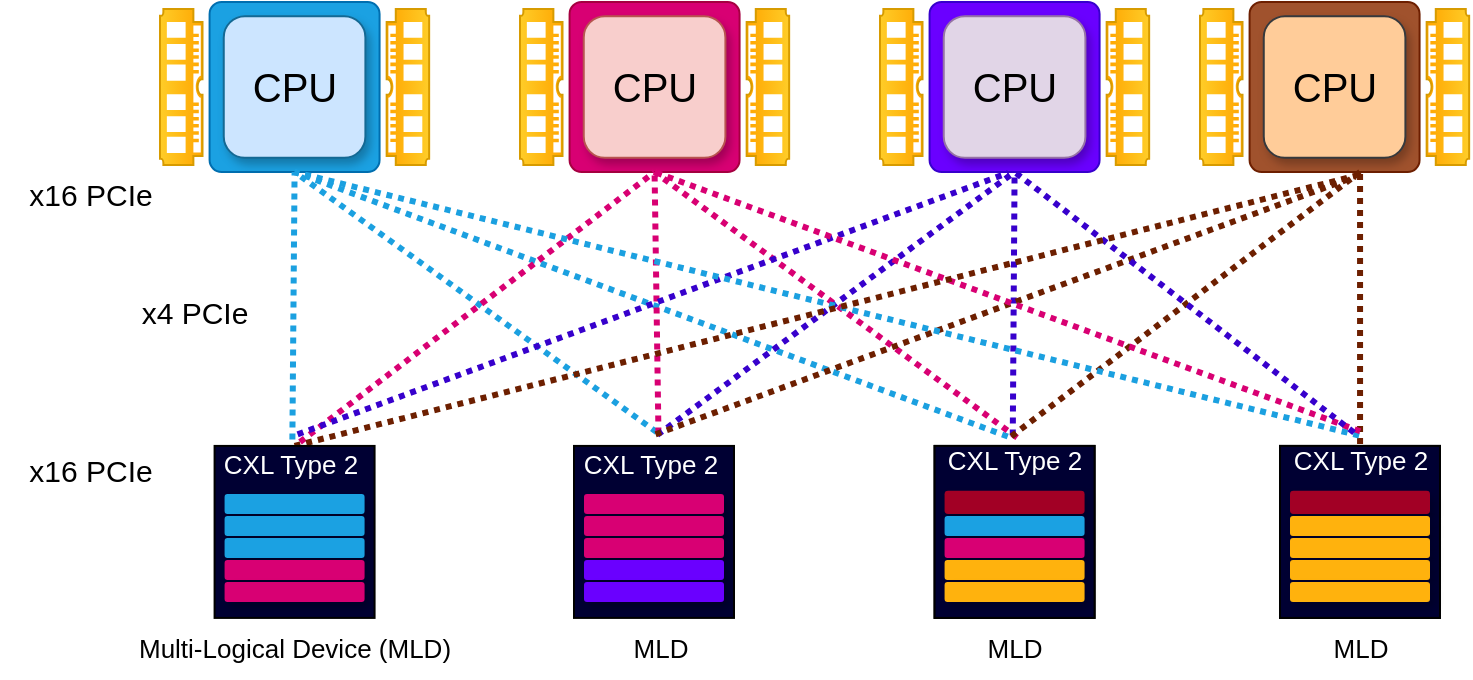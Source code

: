 <mxfile version="24.2.2" type="github">
  <diagram name="Page-1" id="A8W0ZlJkRZm1EOQpJBz_">
    <mxGraphModel dx="893" dy="586" grid="1" gridSize="10" guides="1" tooltips="1" connect="1" arrows="1" fold="1" page="1" pageScale="1" pageWidth="850" pageHeight="1100" math="0" shadow="0">
      <root>
        <mxCell id="0" />
        <mxCell id="1" parent="0" />
        <mxCell id="siB9gwOaP5ev9PkQdLU9-102" value="" style="group" parent="1" vertex="1" connectable="0">
          <mxGeometry x="200" y="100" width="134.58" height="111.46" as="geometry" />
        </mxCell>
        <mxCell id="uq200lhuQBNym-ZLv9r4-11" value="" style="group;fillColor=default;gradientColor=none;strokeColor=none;" parent="siB9gwOaP5ev9PkQdLU9-102" connectable="0" vertex="1">
          <mxGeometry x="24.791" width="84.998" height="85" as="geometry" />
        </mxCell>
        <mxCell id="uq200lhuQBNym-ZLv9r4-2" value="" style="rounded=1;whiteSpace=wrap;html=1;arcSize=7;fillColor=#1ba1e2;strokeColor=#006EAF;fontColor=#ffffff;" parent="uq200lhuQBNym-ZLv9r4-11" vertex="1">
          <mxGeometry width="84.998" height="85" as="geometry" />
        </mxCell>
        <mxCell id="uq200lhuQBNym-ZLv9r4-3" value="&lt;font style=&quot;font-size: 20px;&quot;&gt;CPU&lt;/font&gt;" style="rounded=1;whiteSpace=wrap;html=1;fillColor=#cce5ff;strokeColor=#146994;shadow=1;" parent="uq200lhuQBNym-ZLv9r4-11" vertex="1">
          <mxGeometry x="7.083" y="7.083" width="70.832" height="70.833" as="geometry" />
        </mxCell>
        <mxCell id="uq200lhuQBNym-ZLv9r4-13" value="" style="pointerEvents=1;shadow=0;dashed=0;html=1;strokeColor=#d79b00;fillColor=#ffcd28;labelPosition=center;verticalLabelPosition=bottom;verticalAlign=top;align=center;outlineConnect=0;shape=mxgraph.veeam.ram;fillStyle=auto;direction=north;gradientColor=#ffa500;" parent="siB9gwOaP5ev9PkQdLU9-102" vertex="1">
          <mxGeometry y="3.542" width="21.249" height="77.917" as="geometry" />
        </mxCell>
        <mxCell id="uq200lhuQBNym-ZLv9r4-48" value="" style="pointerEvents=1;shadow=0;dashed=0;html=1;strokeColor=#d79b00;fillColor=#ffcd28;labelPosition=center;verticalLabelPosition=bottom;verticalAlign=top;align=center;outlineConnect=0;shape=mxgraph.veeam.ram;fillStyle=auto;direction=south;gradientColor=#ffa500;flipV=1;" parent="siB9gwOaP5ev9PkQdLU9-102" vertex="1">
          <mxGeometry x="113.331" y="3.542" width="21.249" height="77.917" as="geometry" />
        </mxCell>
        <mxCell id="siB9gwOaP5ev9PkQdLU9-106" value="" style="group" parent="1" vertex="1" connectable="0">
          <mxGeometry x="380" y="100" width="134.58" height="85" as="geometry" />
        </mxCell>
        <mxCell id="siB9gwOaP5ev9PkQdLU9-107" value="" style="group;fillColor=default;gradientColor=none;strokeColor=none;" parent="siB9gwOaP5ev9PkQdLU9-106" connectable="0" vertex="1">
          <mxGeometry x="24.791" width="84.998" height="85" as="geometry" />
        </mxCell>
        <mxCell id="siB9gwOaP5ev9PkQdLU9-108" value="" style="rounded=1;whiteSpace=wrap;html=1;arcSize=7;fillColor=#d80073;strokeColor=#A50040;fontColor=#ffffff;" parent="siB9gwOaP5ev9PkQdLU9-107" vertex="1">
          <mxGeometry width="84.998" height="85" as="geometry" />
        </mxCell>
        <mxCell id="siB9gwOaP5ev9PkQdLU9-109" value="&lt;font style=&quot;font-size: 20px;&quot;&gt;CPU&lt;/font&gt;" style="rounded=1;whiteSpace=wrap;html=1;fillColor=#f8cecc;strokeColor=#b85450;shadow=1;" parent="siB9gwOaP5ev9PkQdLU9-107" vertex="1">
          <mxGeometry x="7.083" y="7.083" width="70.832" height="70.833" as="geometry" />
        </mxCell>
        <mxCell id="siB9gwOaP5ev9PkQdLU9-110" value="" style="pointerEvents=1;shadow=0;dashed=0;html=1;strokeColor=#d79b00;fillColor=#ffcd28;labelPosition=center;verticalLabelPosition=bottom;verticalAlign=top;align=center;outlineConnect=0;shape=mxgraph.veeam.ram;fillStyle=auto;direction=north;gradientColor=#ffa500;" parent="siB9gwOaP5ev9PkQdLU9-106" vertex="1">
          <mxGeometry y="3.542" width="21.249" height="77.917" as="geometry" />
        </mxCell>
        <mxCell id="siB9gwOaP5ev9PkQdLU9-111" value="" style="pointerEvents=1;shadow=0;dashed=0;html=1;strokeColor=#d79b00;fillColor=#ffcd28;labelPosition=center;verticalLabelPosition=bottom;verticalAlign=top;align=center;outlineConnect=0;shape=mxgraph.veeam.ram;fillStyle=auto;direction=south;gradientColor=#ffa500;flipV=1;" parent="siB9gwOaP5ev9PkQdLU9-106" vertex="1">
          <mxGeometry x="113.331" y="3.542" width="21.249" height="77.917" as="geometry" />
        </mxCell>
        <mxCell id="_lKrGzHT6yuWIF_zMZOo-31" value="" style="endArrow=none;html=1;rounded=0;entryX=0.5;entryY=1;entryDx=0;entryDy=0;exitX=0.51;exitY=0.078;exitDx=0;exitDy=0;strokeWidth=3;dashed=1;dashPattern=1 1;strokeColor=#1ba0e0;exitPerimeter=0;" parent="1" source="9nzjCH3Tve30hIbmqved-3" target="uq200lhuQBNym-ZLv9r4-2" edge="1">
          <mxGeometry width="50" height="50" relative="1" as="geometry">
            <mxPoint x="236.54" y="316.59" as="sourcePoint" />
            <mxPoint x="310" y="190" as="targetPoint" />
          </mxGeometry>
        </mxCell>
        <mxCell id="_lKrGzHT6yuWIF_zMZOo-32" value="" style="endArrow=none;html=1;rounded=0;entryX=0.5;entryY=1;entryDx=0;entryDy=0;exitX=0.537;exitY=-0.045;exitDx=0;exitDy=0;strokeWidth=3;dashed=1;dashPattern=1 1;strokeColor=#1ba0e0;exitPerimeter=0;" parent="1" source="9nzjCH3Tve30hIbmqved-97" target="uq200lhuQBNym-ZLv9r4-2" edge="1">
          <mxGeometry width="50" height="50" relative="1" as="geometry">
            <mxPoint x="421.54" y="316.59" as="sourcePoint" />
            <mxPoint x="352.61" y="182.84" as="targetPoint" />
          </mxGeometry>
        </mxCell>
        <mxCell id="_lKrGzHT6yuWIF_zMZOo-35" value="" style="endArrow=none;html=1;rounded=0;entryX=0.5;entryY=1;entryDx=0;entryDy=0;strokeWidth=3;dashed=1;dashPattern=1 1;exitX=0.462;exitY=0.095;exitDx=0;exitDy=0;strokeColor=#1ba0e0;exitPerimeter=0;" parent="1" source="9nzjCH3Tve30hIbmqved-65" target="uq200lhuQBNym-ZLv9r4-2" edge="1">
          <mxGeometry width="50" height="50" relative="1" as="geometry">
            <mxPoint x="584.39" y="316.59" as="sourcePoint" />
            <mxPoint x="317" y="195" as="targetPoint" />
          </mxGeometry>
        </mxCell>
        <mxCell id="_lKrGzHT6yuWIF_zMZOo-36" value="" style="endArrow=none;html=1;rounded=0;entryX=0.5;entryY=1;entryDx=0;entryDy=0;strokeWidth=3;dashed=1;dashPattern=1 1;strokeColor=#d80073;" parent="1" target="siB9gwOaP5ev9PkQdLU9-108" edge="1">
          <mxGeometry width="50" height="50" relative="1" as="geometry">
            <mxPoint x="270" y="320" as="sourcePoint" />
            <mxPoint x="532.61" y="200" as="targetPoint" />
          </mxGeometry>
        </mxCell>
        <mxCell id="_lKrGzHT6yuWIF_zMZOo-37" value="" style="endArrow=none;html=1;rounded=0;strokeWidth=3;dashed=1;dashPattern=1 1;strokeColor=#d80073;exitX=0.547;exitY=-0.022;exitDx=0;exitDy=0;entryX=0.5;entryY=1;entryDx=0;entryDy=0;exitPerimeter=0;" parent="1" source="9nzjCH3Tve30hIbmqved-97" target="siB9gwOaP5ev9PkQdLU9-108" edge="1">
          <mxGeometry width="50" height="50" relative="1" as="geometry">
            <mxPoint x="424.39" y="316.59" as="sourcePoint" />
            <mxPoint x="554" y="210" as="targetPoint" />
          </mxGeometry>
        </mxCell>
        <mxCell id="_lKrGzHT6yuWIF_zMZOo-38" value="" style="endArrow=none;html=1;rounded=0;strokeWidth=3;dashed=1;dashPattern=1 1;strokeColor=#d80073;exitX=0.514;exitY=0.112;exitDx=0;exitDy=0;entryX=0.5;entryY=1;entryDx=0;entryDy=0;exitPerimeter=0;" parent="1" source="9nzjCH3Tve30hIbmqved-65" target="siB9gwOaP5ev9PkQdLU9-108" edge="1">
          <mxGeometry width="50" height="50" relative="1" as="geometry">
            <mxPoint x="584.39" y="316.59" as="sourcePoint" />
            <mxPoint x="540" y="190" as="targetPoint" />
          </mxGeometry>
        </mxCell>
        <mxCell id="_lKrGzHT6yuWIF_zMZOo-39" value="x16 PCIe" style="text;html=1;align=center;verticalAlign=middle;resizable=0;points=[];autosize=1;strokeColor=none;fillColor=none;fontFamily=Helvetica;fontSize=15;fontColor=default;labelBackgroundColor=default;" parent="1" vertex="1">
          <mxGeometry x="120.0" y="319.43" width="90" height="30" as="geometry" />
        </mxCell>
        <mxCell id="9nzjCH3Tve30hIbmqved-77" value="" style="group" vertex="1" connectable="0" parent="1">
          <mxGeometry x="560" y="100" width="134.58" height="85" as="geometry" />
        </mxCell>
        <mxCell id="9nzjCH3Tve30hIbmqved-78" value="" style="group;fillColor=default;gradientColor=none;strokeColor=none;" connectable="0" vertex="1" parent="9nzjCH3Tve30hIbmqved-77">
          <mxGeometry x="24.791" width="84.998" height="85" as="geometry" />
        </mxCell>
        <mxCell id="9nzjCH3Tve30hIbmqved-79" value="" style="rounded=1;whiteSpace=wrap;html=1;arcSize=7;fillColor=#6a00ff;strokeColor=#3700CC;fontColor=#ffffff;" vertex="1" parent="9nzjCH3Tve30hIbmqved-78">
          <mxGeometry width="84.998" height="85" as="geometry" />
        </mxCell>
        <mxCell id="9nzjCH3Tve30hIbmqved-80" value="&lt;font style=&quot;font-size: 20px;&quot;&gt;CPU&lt;/font&gt;" style="rounded=1;whiteSpace=wrap;html=1;fillColor=#e1d5e7;strokeColor=#9673a6;shadow=1;" vertex="1" parent="9nzjCH3Tve30hIbmqved-78">
          <mxGeometry x="7.083" y="7.083" width="70.832" height="70.833" as="geometry" />
        </mxCell>
        <mxCell id="9nzjCH3Tve30hIbmqved-81" value="" style="pointerEvents=1;shadow=0;dashed=0;html=1;strokeColor=#d79b00;fillColor=#ffcd28;labelPosition=center;verticalLabelPosition=bottom;verticalAlign=top;align=center;outlineConnect=0;shape=mxgraph.veeam.ram;fillStyle=auto;direction=north;gradientColor=#ffa500;" vertex="1" parent="9nzjCH3Tve30hIbmqved-77">
          <mxGeometry y="3.542" width="21.249" height="77.917" as="geometry" />
        </mxCell>
        <mxCell id="9nzjCH3Tve30hIbmqved-82" value="" style="pointerEvents=1;shadow=0;dashed=0;html=1;strokeColor=#d79b00;fillColor=#ffcd28;labelPosition=center;verticalLabelPosition=bottom;verticalAlign=top;align=center;outlineConnect=0;shape=mxgraph.veeam.ram;fillStyle=auto;direction=south;gradientColor=#ffa500;flipV=1;" vertex="1" parent="9nzjCH3Tve30hIbmqved-77">
          <mxGeometry x="113.331" y="3.542" width="21.249" height="77.917" as="geometry" />
        </mxCell>
        <mxCell id="9nzjCH3Tve30hIbmqved-83" value="" style="endArrow=none;html=1;rounded=0;strokeWidth=3;dashed=1;dashPattern=1 1;strokeColor=#3700CC;entryX=0.5;entryY=1;entryDx=0;entryDy=0;fillColor=#6a00ff;exitX=0.49;exitY=0.078;exitDx=0;exitDy=0;exitPerimeter=0;" edge="1" parent="1" source="9nzjCH3Tve30hIbmqved-65" target="9nzjCH3Tve30hIbmqved-79">
          <mxGeometry width="50" height="50" relative="1" as="geometry">
            <mxPoint x="581.54" y="316.59" as="sourcePoint" />
            <mxPoint x="670.46" y="185" as="targetPoint" />
          </mxGeometry>
        </mxCell>
        <mxCell id="9nzjCH3Tve30hIbmqved-84" value="" style="endArrow=none;html=1;rounded=0;strokeWidth=3;dashed=1;dashPattern=1 1;strokeColor=#3700CC;exitX=0.541;exitY=0.001;exitDx=0;exitDy=0;entryX=0.5;entryY=1;entryDx=0;entryDy=0;fillColor=#6a00ff;exitPerimeter=0;" edge="1" parent="1" source="9nzjCH3Tve30hIbmqved-97" target="9nzjCH3Tve30hIbmqved-79">
          <mxGeometry width="50" height="50" relative="1" as="geometry">
            <mxPoint x="425.825" y="316.59" as="sourcePoint" />
            <mxPoint x="670.46" y="185" as="targetPoint" />
          </mxGeometry>
        </mxCell>
        <mxCell id="9nzjCH3Tve30hIbmqved-85" value="" style="endArrow=none;html=1;rounded=0;entryX=0.463;entryY=1.005;entryDx=0;entryDy=0;strokeWidth=3;dashed=1;dashPattern=1 1;strokeColor=#3700CC;exitX=0.539;exitY=-0.008;exitDx=0;exitDy=0;fillColor=#6a00ff;entryPerimeter=0;exitPerimeter=0;" edge="1" parent="1" source="9nzjCH3Tve30hIbmqved-3" target="9nzjCH3Tve30hIbmqved-79">
          <mxGeometry width="50" height="50" relative="1" as="geometry">
            <mxPoint x="236.54" y="316.59" as="sourcePoint" />
            <mxPoint x="670.46" y="185" as="targetPoint" />
          </mxGeometry>
        </mxCell>
        <mxCell id="9nzjCH3Tve30hIbmqved-98" value="" style="group" vertex="1" connectable="0" parent="1">
          <mxGeometry x="720" y="100" width="134.58" height="85" as="geometry" />
        </mxCell>
        <mxCell id="9nzjCH3Tve30hIbmqved-99" value="" style="group;fillColor=default;gradientColor=none;strokeColor=none;" connectable="0" vertex="1" parent="9nzjCH3Tve30hIbmqved-98">
          <mxGeometry x="24.791" width="84.998" height="85" as="geometry" />
        </mxCell>
        <mxCell id="9nzjCH3Tve30hIbmqved-100" value="" style="rounded=1;whiteSpace=wrap;html=1;arcSize=7;fillColor=#a0522d;strokeColor=#6D1F00;fontColor=#ffffff;" vertex="1" parent="9nzjCH3Tve30hIbmqved-99">
          <mxGeometry width="84.998" height="85" as="geometry" />
        </mxCell>
        <mxCell id="9nzjCH3Tve30hIbmqved-101" value="&lt;font style=&quot;font-size: 20px;&quot;&gt;CPU&lt;/font&gt;" style="rounded=1;whiteSpace=wrap;html=1;fillColor=#ffcc99;strokeColor=#36393d;shadow=1;" vertex="1" parent="9nzjCH3Tve30hIbmqved-99">
          <mxGeometry x="7.083" y="7.083" width="70.832" height="70.833" as="geometry" />
        </mxCell>
        <mxCell id="9nzjCH3Tve30hIbmqved-102" value="" style="pointerEvents=1;shadow=0;dashed=0;html=1;strokeColor=#d79b00;fillColor=#ffcd28;labelPosition=center;verticalLabelPosition=bottom;verticalAlign=top;align=center;outlineConnect=0;shape=mxgraph.veeam.ram;fillStyle=auto;direction=north;gradientColor=#ffa500;" vertex="1" parent="9nzjCH3Tve30hIbmqved-98">
          <mxGeometry y="3.542" width="21.249" height="77.917" as="geometry" />
        </mxCell>
        <mxCell id="9nzjCH3Tve30hIbmqved-103" value="" style="pointerEvents=1;shadow=0;dashed=0;html=1;strokeColor=#d79b00;fillColor=#ffcd28;labelPosition=center;verticalLabelPosition=bottom;verticalAlign=top;align=center;outlineConnect=0;shape=mxgraph.veeam.ram;fillStyle=auto;direction=south;gradientColor=#ffa500;flipV=1;" vertex="1" parent="9nzjCH3Tve30hIbmqved-98">
          <mxGeometry x="113.331" y="3.542" width="21.249" height="77.917" as="geometry" />
        </mxCell>
        <mxCell id="9nzjCH3Tve30hIbmqved-144" value="" style="endArrow=none;html=1;rounded=0;strokeWidth=3;dashed=1;dashPattern=1 1;strokeColor=#6D1F00;entryX=0.5;entryY=1;entryDx=0;entryDy=0;fillColor=#a0522d;exitX=0.49;exitY=0.078;exitDx=0;exitDy=0;exitPerimeter=0;" edge="1" parent="1">
          <mxGeometry width="50" height="50" relative="1" as="geometry">
            <mxPoint x="800.03" y="321" as="sourcePoint" />
            <mxPoint x="800.03" y="185" as="targetPoint" />
          </mxGeometry>
        </mxCell>
        <mxCell id="9nzjCH3Tve30hIbmqved-145" value="" style="endArrow=none;html=1;rounded=0;strokeWidth=3;dashed=1;dashPattern=1 1;strokeColor=#6D1F00;exitX=0.482;exitY=0.092;exitDx=0;exitDy=0;entryX=0.5;entryY=1;entryDx=0;entryDy=0;fillColor=#a0522d;exitPerimeter=0;" edge="1" parent="1" source="9nzjCH3Tve30hIbmqved-65">
          <mxGeometry width="50" height="50" relative="1" as="geometry">
            <mxPoint x="621.03" y="321" as="sourcePoint" />
            <mxPoint x="800.03" y="185" as="targetPoint" />
          </mxGeometry>
        </mxCell>
        <mxCell id="9nzjCH3Tve30hIbmqved-146" value="" style="endArrow=none;html=1;rounded=0;entryX=0.622;entryY=1.027;entryDx=0;entryDy=0;strokeWidth=3;dashed=1;dashPattern=1 1;strokeColor=#6D1F00;exitX=0.531;exitY=-0.008;exitDx=0;exitDy=0;fillColor=#a0522d;entryPerimeter=0;exitPerimeter=0;" edge="1" parent="1" source="9nzjCH3Tve30hIbmqved-97" target="9nzjCH3Tve30hIbmqved-100">
          <mxGeometry width="50" height="50" relative="1" as="geometry">
            <mxPoint x="440.03" y="321" as="sourcePoint" />
            <mxPoint x="797.03" y="185" as="targetPoint" />
          </mxGeometry>
        </mxCell>
        <mxCell id="9nzjCH3Tve30hIbmqved-147" value="" style="endArrow=none;html=1;rounded=0;entryX=0.5;entryY=1;entryDx=0;entryDy=0;strokeWidth=3;dashed=1;dashPattern=1 1;exitX=0.495;exitY=0.078;exitDx=0;exitDy=0;strokeColor=#1ba0e0;exitPerimeter=0;" edge="1" source="9nzjCH3Tve30hIbmqved-123" parent="1" target="uq200lhuQBNym-ZLv9r4-2">
          <mxGeometry width="50" height="50" relative="1" as="geometry">
            <mxPoint x="607.1" y="311.59" as="sourcePoint" />
            <mxPoint x="289.71" y="180" as="targetPoint" />
          </mxGeometry>
        </mxCell>
        <mxCell id="9nzjCH3Tve30hIbmqved-149" value="" style="endArrow=none;html=1;rounded=0;strokeWidth=3;dashed=1;dashPattern=1 1;strokeColor=#d80073;exitX=0.501;exitY=0.007;exitDx=0;exitDy=0;entryX=0.5;entryY=1;entryDx=0;entryDy=0;exitPerimeter=0;" edge="1" parent="1" source="9nzjCH3Tve30hIbmqved-123" target="siB9gwOaP5ev9PkQdLU9-108">
          <mxGeometry width="50" height="50" relative="1" as="geometry">
            <mxPoint x="638" y="332" as="sourcePoint" />
            <mxPoint x="457" y="195" as="targetPoint" />
          </mxGeometry>
        </mxCell>
        <mxCell id="9nzjCH3Tve30hIbmqved-162" value="x4 PCIe" style="text;html=1;align=center;verticalAlign=middle;resizable=0;points=[];autosize=1;strokeColor=none;fillColor=none;fontFamily=Helvetica;fontSize=15;fontColor=default;labelBackgroundColor=default;" vertex="1" parent="1">
          <mxGeometry x="177.29" y="240" width="80" height="30" as="geometry" />
        </mxCell>
        <mxCell id="uq200lhuQBNym-ZLv9r4-198" value="x16 PCIe" style="text;html=1;align=center;verticalAlign=middle;resizable=0;points=[];autosize=1;strokeColor=none;fillColor=none;fontFamily=Helvetica;fontSize=15;fontColor=default;labelBackgroundColor=default;" parent="1" vertex="1">
          <mxGeometry x="120.0" y="181.46" width="90" height="30" as="geometry" />
        </mxCell>
        <mxCell id="9nzjCH3Tve30hIbmqved-164" value="" style="endArrow=none;html=1;rounded=0;strokeWidth=3;dashed=1;dashPattern=1 1;strokeColor=#3700CC;entryX=0.5;entryY=1;entryDx=0;entryDy=0;fillColor=#6a00ff;exitX=0.467;exitY=0.029;exitDx=0;exitDy=0;exitPerimeter=0;" edge="1" parent="1" source="9nzjCH3Tve30hIbmqved-123" target="9nzjCH3Tve30hIbmqved-79">
          <mxGeometry width="50" height="50" relative="1" as="geometry">
            <mxPoint x="637" y="331" as="sourcePoint" />
            <mxPoint x="637" y="195" as="targetPoint" />
          </mxGeometry>
        </mxCell>
        <mxCell id="9nzjCH3Tve30hIbmqved-165" value="" style="endArrow=none;html=1;rounded=0;entryX=0.63;entryY=1.02;entryDx=0;entryDy=0;strokeWidth=3;dashed=1;dashPattern=1 1;strokeColor=#6D1F00;exitX=0;exitY=0.5;exitDx=0;exitDy=0;fillColor=#a0522d;entryPerimeter=0;" edge="1" parent="1" source="siB9gwOaP5ev9PkQdLU9-89" target="9nzjCH3Tve30hIbmqved-100">
          <mxGeometry width="50" height="50" relative="1" as="geometry">
            <mxPoint x="457" y="331" as="sourcePoint" />
            <mxPoint x="807.03" y="195" as="targetPoint" />
          </mxGeometry>
        </mxCell>
        <mxCell id="siB9gwOaP5ev9PkQdLU9-84" value="Multi-Logical Device (MLD)" style="text;html=1;align=center;verticalAlign=middle;resizable=0;points=[];autosize=1;strokeColor=none;fillColor=none;fontFamily=Helvetica;fontSize=13;fontColor=default;labelBackgroundColor=default;" parent="1" vertex="1">
          <mxGeometry x="177.29" y="407.96" width="180" height="30" as="geometry" />
        </mxCell>
        <mxCell id="9nzjCH3Tve30hIbmqved-87" value="MLD" style="text;html=1;align=center;verticalAlign=middle;resizable=0;points=[];autosize=1;strokeColor=none;fillColor=none;fontFamily=Helvetica;fontSize=13;fontColor=default;labelBackgroundColor=default;" vertex="1" parent="1">
          <mxGeometry x="425.0" y="407.96" width="50" height="30" as="geometry" />
        </mxCell>
        <mxCell id="9nzjCH3Tve30hIbmqved-44" value="MLD" style="text;html=1;align=center;verticalAlign=middle;resizable=0;points=[];autosize=1;strokeColor=none;fillColor=none;fontFamily=Helvetica;fontSize=13;fontColor=default;labelBackgroundColor=default;" vertex="1" parent="1">
          <mxGeometry x="602.29" y="407.96" width="50" height="30" as="geometry" />
        </mxCell>
        <mxCell id="9nzjCH3Tve30hIbmqved-48" value="&lt;div style=&quot;&quot;&gt;&lt;br&gt;&lt;/div&gt;" style="rounded=0;whiteSpace=wrap;html=1;strokeWidth=1;fontSize=10;rotation=90;fillColor=#000033;strokeColor=#000000;align=right;verticalAlign=middle;fontColor=#99FF99;horizontal=0;labelPosition=left;verticalLabelPosition=middle;" vertex="1" parent="1">
          <mxGeometry x="584.29" y="324.96" width="86" height="80" as="geometry" />
        </mxCell>
        <mxCell id="9nzjCH3Tve30hIbmqved-49" value="" style="rounded=1;whiteSpace=wrap;html=1;fillColor=#ffb20d;strokeColor=none;shadow=1;" vertex="1" parent="1">
          <mxGeometry x="592.29" y="346" width="70" height="10" as="geometry" />
        </mxCell>
        <mxCell id="9nzjCH3Tve30hIbmqved-50" value="" style="rounded=1;whiteSpace=wrap;html=1;fillColor=#ffb20d;strokeColor=none;shadow=1;" vertex="1" parent="1">
          <mxGeometry x="592.29" y="357" width="70" height="10" as="geometry" />
        </mxCell>
        <mxCell id="9nzjCH3Tve30hIbmqved-51" value="" style="rounded=1;whiteSpace=wrap;html=1;fillColor=#ffb20d;strokeColor=none;shadow=1;" vertex="1" parent="1">
          <mxGeometry x="592.29" y="368" width="70" height="10" as="geometry" />
        </mxCell>
        <mxCell id="9nzjCH3Tve30hIbmqved-52" value="" style="rounded=1;whiteSpace=wrap;html=1;fillColor=#ffb20d;strokeColor=none;shadow=1;" vertex="1" parent="1">
          <mxGeometry x="592.29" y="379" width="70" height="10" as="geometry" />
        </mxCell>
        <mxCell id="9nzjCH3Tve30hIbmqved-53" value="" style="rounded=1;whiteSpace=wrap;html=1;fillColor=#ffb20d;strokeColor=none;shadow=1;" vertex="1" parent="1">
          <mxGeometry x="592.29" y="389.999" width="70" height="10" as="geometry" />
        </mxCell>
        <mxCell id="9nzjCH3Tve30hIbmqved-54" value="&lt;font color=&quot;#ffffff&quot;&gt;CXL Type 2&lt;/font&gt;" style="text;html=1;align=center;verticalAlign=middle;resizable=0;points=[];autosize=1;strokeColor=none;fillColor=none;labelBackgroundColor=none;fontColor=#99FF99;fontSize=9;" vertex="1" parent="1">
          <mxGeometry x="592.29" y="319.43" width="70" height="20" as="geometry" />
        </mxCell>
        <mxCell id="9nzjCH3Tve30hIbmqved-107" value="&lt;div style=&quot;&quot;&gt;&lt;br&gt;&lt;/div&gt;" style="rounded=0;whiteSpace=wrap;html=1;strokeWidth=1;fontSize=10;rotation=90;fillColor=#000033;strokeColor=#000000;align=right;verticalAlign=middle;fontColor=#99FF99;horizontal=0;labelPosition=left;verticalLabelPosition=middle;" vertex="1" parent="1">
          <mxGeometry x="757" y="324.96" width="86" height="80" as="geometry" />
        </mxCell>
        <mxCell id="9nzjCH3Tve30hIbmqved-108" value="" style="rounded=1;whiteSpace=wrap;html=1;fillColor=#ffb20d;strokeColor=none;shadow=1;" vertex="1" parent="1">
          <mxGeometry x="765" y="346" width="70" height="10" as="geometry" />
        </mxCell>
        <mxCell id="9nzjCH3Tve30hIbmqved-109" value="" style="rounded=1;whiteSpace=wrap;html=1;fillColor=#ffb20d;strokeColor=none;shadow=1;" vertex="1" parent="1">
          <mxGeometry x="765" y="357" width="70" height="10" as="geometry" />
        </mxCell>
        <mxCell id="9nzjCH3Tve30hIbmqved-110" value="" style="rounded=1;whiteSpace=wrap;html=1;fillColor=#ffb20d;strokeColor=none;shadow=1;" vertex="1" parent="1">
          <mxGeometry x="765" y="368" width="70" height="10" as="geometry" />
        </mxCell>
        <mxCell id="9nzjCH3Tve30hIbmqved-111" value="" style="rounded=1;whiteSpace=wrap;html=1;fillColor=#ffb20d;strokeColor=none;shadow=1;" vertex="1" parent="1">
          <mxGeometry x="765" y="379" width="70" height="10" as="geometry" />
        </mxCell>
        <mxCell id="9nzjCH3Tve30hIbmqved-112" value="" style="rounded=1;whiteSpace=wrap;html=1;fillColor=#ffb20d;strokeColor=none;shadow=1;" vertex="1" parent="1">
          <mxGeometry x="765" y="389.999" width="70" height="10" as="geometry" />
        </mxCell>
        <mxCell id="9nzjCH3Tve30hIbmqved-113" value="&lt;font color=&quot;#ffffff&quot;&gt;CXL Type 2&lt;/font&gt;" style="text;html=1;align=center;verticalAlign=middle;resizable=0;points=[];autosize=1;strokeColor=none;fillColor=none;labelBackgroundColor=none;fontColor=#99FF99;fontSize=9;" vertex="1" parent="1">
          <mxGeometry x="765" y="319.43" width="70" height="20" as="geometry" />
        </mxCell>
        <mxCell id="9nzjCH3Tve30hIbmqved-104" value="MLD" style="text;html=1;align=center;verticalAlign=middle;resizable=0;points=[];autosize=1;strokeColor=none;fillColor=none;fontFamily=Helvetica;fontSize=13;fontColor=default;labelBackgroundColor=default;" vertex="1" parent="1">
          <mxGeometry x="775" y="407.96" width="50" height="30" as="geometry" />
        </mxCell>
        <mxCell id="9nzjCH3Tve30hIbmqved-117" value="&lt;div style=&quot;&quot;&gt;&lt;br&gt;&lt;/div&gt;" style="rounded=0;whiteSpace=wrap;html=1;strokeWidth=1;fontSize=10;rotation=90;fillColor=#000033;strokeColor=#000000;align=right;verticalAlign=middle;fontColor=#99FF99;horizontal=0;labelPosition=left;verticalLabelPosition=middle;" vertex="1" parent="1">
          <mxGeometry x="757" y="324.96" width="86" height="80" as="geometry" />
        </mxCell>
        <mxCell id="9nzjCH3Tve30hIbmqved-118" value="" style="rounded=1;whiteSpace=wrap;html=1;fillColor=#a20025;strokeColor=none;shadow=1;fontColor=#ffffff;" vertex="1" parent="1">
          <mxGeometry x="765" y="344.429" width="70" height="11.57" as="geometry" />
        </mxCell>
        <mxCell id="9nzjCH3Tve30hIbmqved-119" value="" style="rounded=1;whiteSpace=wrap;html=1;fillColor=#ffb20d;strokeColor=none;shadow=1;" vertex="1" parent="1">
          <mxGeometry x="765" y="357" width="70" height="10" as="geometry" />
        </mxCell>
        <mxCell id="9nzjCH3Tve30hIbmqved-120" value="" style="rounded=1;whiteSpace=wrap;html=1;fillColor=#ffb20d;strokeColor=none;shadow=1;" vertex="1" parent="1">
          <mxGeometry x="765" y="368" width="70" height="10" as="geometry" />
        </mxCell>
        <mxCell id="9nzjCH3Tve30hIbmqved-121" value="" style="rounded=1;whiteSpace=wrap;html=1;fillColor=#ffb20d;strokeColor=none;shadow=1;" vertex="1" parent="1">
          <mxGeometry x="765" y="379" width="70" height="10" as="geometry" />
        </mxCell>
        <mxCell id="9nzjCH3Tve30hIbmqved-122" value="" style="rounded=1;whiteSpace=wrap;html=1;fillColor=#ffb20d;strokeColor=none;shadow=1;" vertex="1" parent="1">
          <mxGeometry x="765" y="389.999" width="70" height="10" as="geometry" />
        </mxCell>
        <mxCell id="9nzjCH3Tve30hIbmqved-123" value="&lt;font style=&quot;font-size: 13px;&quot; color=&quot;#ffffff&quot;&gt;CXL Type 2&lt;/font&gt;" style="text;html=1;align=center;verticalAlign=middle;resizable=0;points=[];autosize=1;strokeColor=none;fillColor=none;labelBackgroundColor=none;fontColor=#99FF99;fontSize=9;" vertex="1" parent="1">
          <mxGeometry x="755" y="314.43" width="90" height="30" as="geometry" />
        </mxCell>
        <mxCell id="9nzjCH3Tve30hIbmqved-59" value="&lt;div style=&quot;&quot;&gt;&lt;br&gt;&lt;/div&gt;" style="rounded=0;whiteSpace=wrap;html=1;strokeWidth=1;fontSize=10;rotation=90;fillColor=#000033;strokeColor=#000000;align=right;verticalAlign=middle;fontColor=#99FF99;horizontal=0;labelPosition=left;verticalLabelPosition=middle;" vertex="1" parent="1">
          <mxGeometry x="584.29" y="324.96" width="86" height="80" as="geometry" />
        </mxCell>
        <mxCell id="9nzjCH3Tve30hIbmqved-60" value="" style="rounded=1;whiteSpace=wrap;html=1;fillColor=#a20025;strokeColor=none;shadow=1;fontColor=#ffffff;" vertex="1" parent="1">
          <mxGeometry x="592.29" y="344.429" width="70" height="11.57" as="geometry" />
        </mxCell>
        <mxCell id="9nzjCH3Tve30hIbmqved-61" value="" style="rounded=1;whiteSpace=wrap;html=1;fillColor=#1ba1e2;strokeColor=none;shadow=1;fontColor=#ffffff;" vertex="1" parent="1">
          <mxGeometry x="592.29" y="357" width="70" height="10" as="geometry" />
        </mxCell>
        <mxCell id="9nzjCH3Tve30hIbmqved-62" value="" style="rounded=1;whiteSpace=wrap;html=1;fillColor=#d80073;strokeColor=none;shadow=1;fontColor=#ffffff;" vertex="1" parent="1">
          <mxGeometry x="592.29" y="368" width="70" height="10" as="geometry" />
        </mxCell>
        <mxCell id="9nzjCH3Tve30hIbmqved-63" value="" style="rounded=1;whiteSpace=wrap;html=1;fillColor=#ffb20d;strokeColor=none;shadow=1;" vertex="1" parent="1">
          <mxGeometry x="592.29" y="379" width="70" height="10" as="geometry" />
        </mxCell>
        <mxCell id="9nzjCH3Tve30hIbmqved-64" value="" style="rounded=1;whiteSpace=wrap;html=1;fillColor=#ffb20d;strokeColor=none;shadow=1;" vertex="1" parent="1">
          <mxGeometry x="592.29" y="389.999" width="70" height="10" as="geometry" />
        </mxCell>
        <mxCell id="9nzjCH3Tve30hIbmqved-65" value="&lt;font style=&quot;font-size: 13px;&quot; color=&quot;#ffffff&quot;&gt;CXL Type 2&lt;/font&gt;" style="text;html=1;align=center;verticalAlign=middle;resizable=0;points=[];autosize=1;strokeColor=none;fillColor=none;labelBackgroundColor=none;fontColor=#99FF99;fontSize=9;" vertex="1" parent="1">
          <mxGeometry x="582.29" y="314.43" width="90" height="30" as="geometry" />
        </mxCell>
        <mxCell id="9nzjCH3Tve30hIbmqved-91" value="&lt;div style=&quot;&quot;&gt;&lt;br&gt;&lt;/div&gt;" style="rounded=0;whiteSpace=wrap;html=1;strokeWidth=1;fontSize=10;rotation=90;fillColor=#000033;strokeColor=#000000;align=right;verticalAlign=middle;fontColor=#99FF99;horizontal=0;labelPosition=left;verticalLabelPosition=middle;" vertex="1" parent="1">
          <mxGeometry x="404" y="324.96" width="86" height="80" as="geometry" />
        </mxCell>
        <mxCell id="9nzjCH3Tve30hIbmqved-92" value="" style="rounded=1;whiteSpace=wrap;html=1;fillColor=#d80073;strokeColor=none;shadow=1;fontColor=#ffffff;" vertex="1" parent="1">
          <mxGeometry x="412.0" y="346" width="70" height="10" as="geometry" />
        </mxCell>
        <mxCell id="9nzjCH3Tve30hIbmqved-93" value="" style="rounded=1;whiteSpace=wrap;html=1;fillColor=#d80073;strokeColor=none;shadow=1;fontColor=#ffffff;" vertex="1" parent="1">
          <mxGeometry x="412.0" y="357" width="70" height="10" as="geometry" />
        </mxCell>
        <mxCell id="9nzjCH3Tve30hIbmqved-94" value="" style="rounded=1;whiteSpace=wrap;html=1;fillColor=#d80073;strokeColor=none;shadow=1;fontColor=#ffffff;" vertex="1" parent="1">
          <mxGeometry x="412.0" y="368" width="70" height="10" as="geometry" />
        </mxCell>
        <mxCell id="9nzjCH3Tve30hIbmqved-95" value="" style="rounded=1;whiteSpace=wrap;html=1;fillColor=#6a00ff;strokeColor=none;shadow=1;fontColor=#ffffff;" vertex="1" parent="1">
          <mxGeometry x="412.0" y="379" width="70" height="10" as="geometry" />
        </mxCell>
        <mxCell id="9nzjCH3Tve30hIbmqved-96" value="" style="rounded=1;whiteSpace=wrap;html=1;fillColor=#6a00ff;strokeColor=none;shadow=1;fontColor=#ffffff;" vertex="1" parent="1">
          <mxGeometry x="412.0" y="389.999" width="70" height="10" as="geometry" />
        </mxCell>
        <mxCell id="9nzjCH3Tve30hIbmqved-97" value="&lt;font style=&quot;font-size: 13px;&quot; color=&quot;#ffffff&quot;&gt;CXL Type 2&lt;/font&gt;" style="text;html=1;align=center;verticalAlign=middle;resizable=0;points=[];autosize=1;strokeColor=none;fillColor=none;labelBackgroundColor=none;fontColor=#99FF99;fontSize=9;" vertex="1" parent="1">
          <mxGeometry x="400" y="316.43" width="90" height="30" as="geometry" />
        </mxCell>
        <mxCell id="siB9gwOaP5ev9PkQdLU9-89" value="&lt;div style=&quot;&quot;&gt;&lt;br&gt;&lt;/div&gt;" style="rounded=0;whiteSpace=wrap;html=1;strokeWidth=1;fontSize=10;rotation=90;fillColor=#000033;strokeColor=#000000;align=right;verticalAlign=middle;fontColor=#99FF99;horizontal=0;labelPosition=left;verticalLabelPosition=middle;" parent="1" vertex="1">
          <mxGeometry x="224.29" y="324.96" width="86" height="80" as="geometry" />
        </mxCell>
        <mxCell id="siB9gwOaP5ev9PkQdLU9-95" value="" style="rounded=1;whiteSpace=wrap;html=1;fillColor=#1ba1e2;strokeColor=none;shadow=1;fontColor=#ffffff;" parent="1" vertex="1">
          <mxGeometry x="232.29" y="346" width="70" height="10" as="geometry" />
        </mxCell>
        <mxCell id="siB9gwOaP5ev9PkQdLU9-96" value="" style="rounded=1;whiteSpace=wrap;html=1;fillColor=#1ba1e2;strokeColor=none;shadow=1;fontColor=#ffffff;" parent="1" vertex="1">
          <mxGeometry x="232.29" y="357" width="70" height="10" as="geometry" />
        </mxCell>
        <mxCell id="siB9gwOaP5ev9PkQdLU9-97" value="" style="rounded=1;whiteSpace=wrap;html=1;fillColor=#1ba1e2;strokeColor=none;shadow=1;fontColor=#ffffff;" parent="1" vertex="1">
          <mxGeometry x="232.29" y="368" width="70" height="10" as="geometry" />
        </mxCell>
        <mxCell id="siB9gwOaP5ev9PkQdLU9-98" value="" style="rounded=1;whiteSpace=wrap;html=1;fillColor=#d80073;strokeColor=none;shadow=1;" parent="1" vertex="1">
          <mxGeometry x="232.29" y="379" width="70" height="10" as="geometry" />
        </mxCell>
        <mxCell id="siB9gwOaP5ev9PkQdLU9-99" value="" style="rounded=1;whiteSpace=wrap;html=1;fillColor=#d80073;strokeColor=none;shadow=1;fontColor=#ffffff;" parent="1" vertex="1">
          <mxGeometry x="232.29" y="389.999" width="70" height="10" as="geometry" />
        </mxCell>
        <mxCell id="9nzjCH3Tve30hIbmqved-3" value="&lt;font style=&quot;font-size: 13px;&quot; color=&quot;#ffffff&quot;&gt;CXL Type 2&lt;/font&gt;" style="text;html=1;align=center;verticalAlign=middle;resizable=0;points=[];autosize=1;strokeColor=none;fillColor=none;labelBackgroundColor=none;fontColor=#99FF99;fontSize=9;" vertex="1" parent="1">
          <mxGeometry x="220.29" y="316.43" width="90" height="30" as="geometry" />
        </mxCell>
      </root>
    </mxGraphModel>
  </diagram>
</mxfile>
